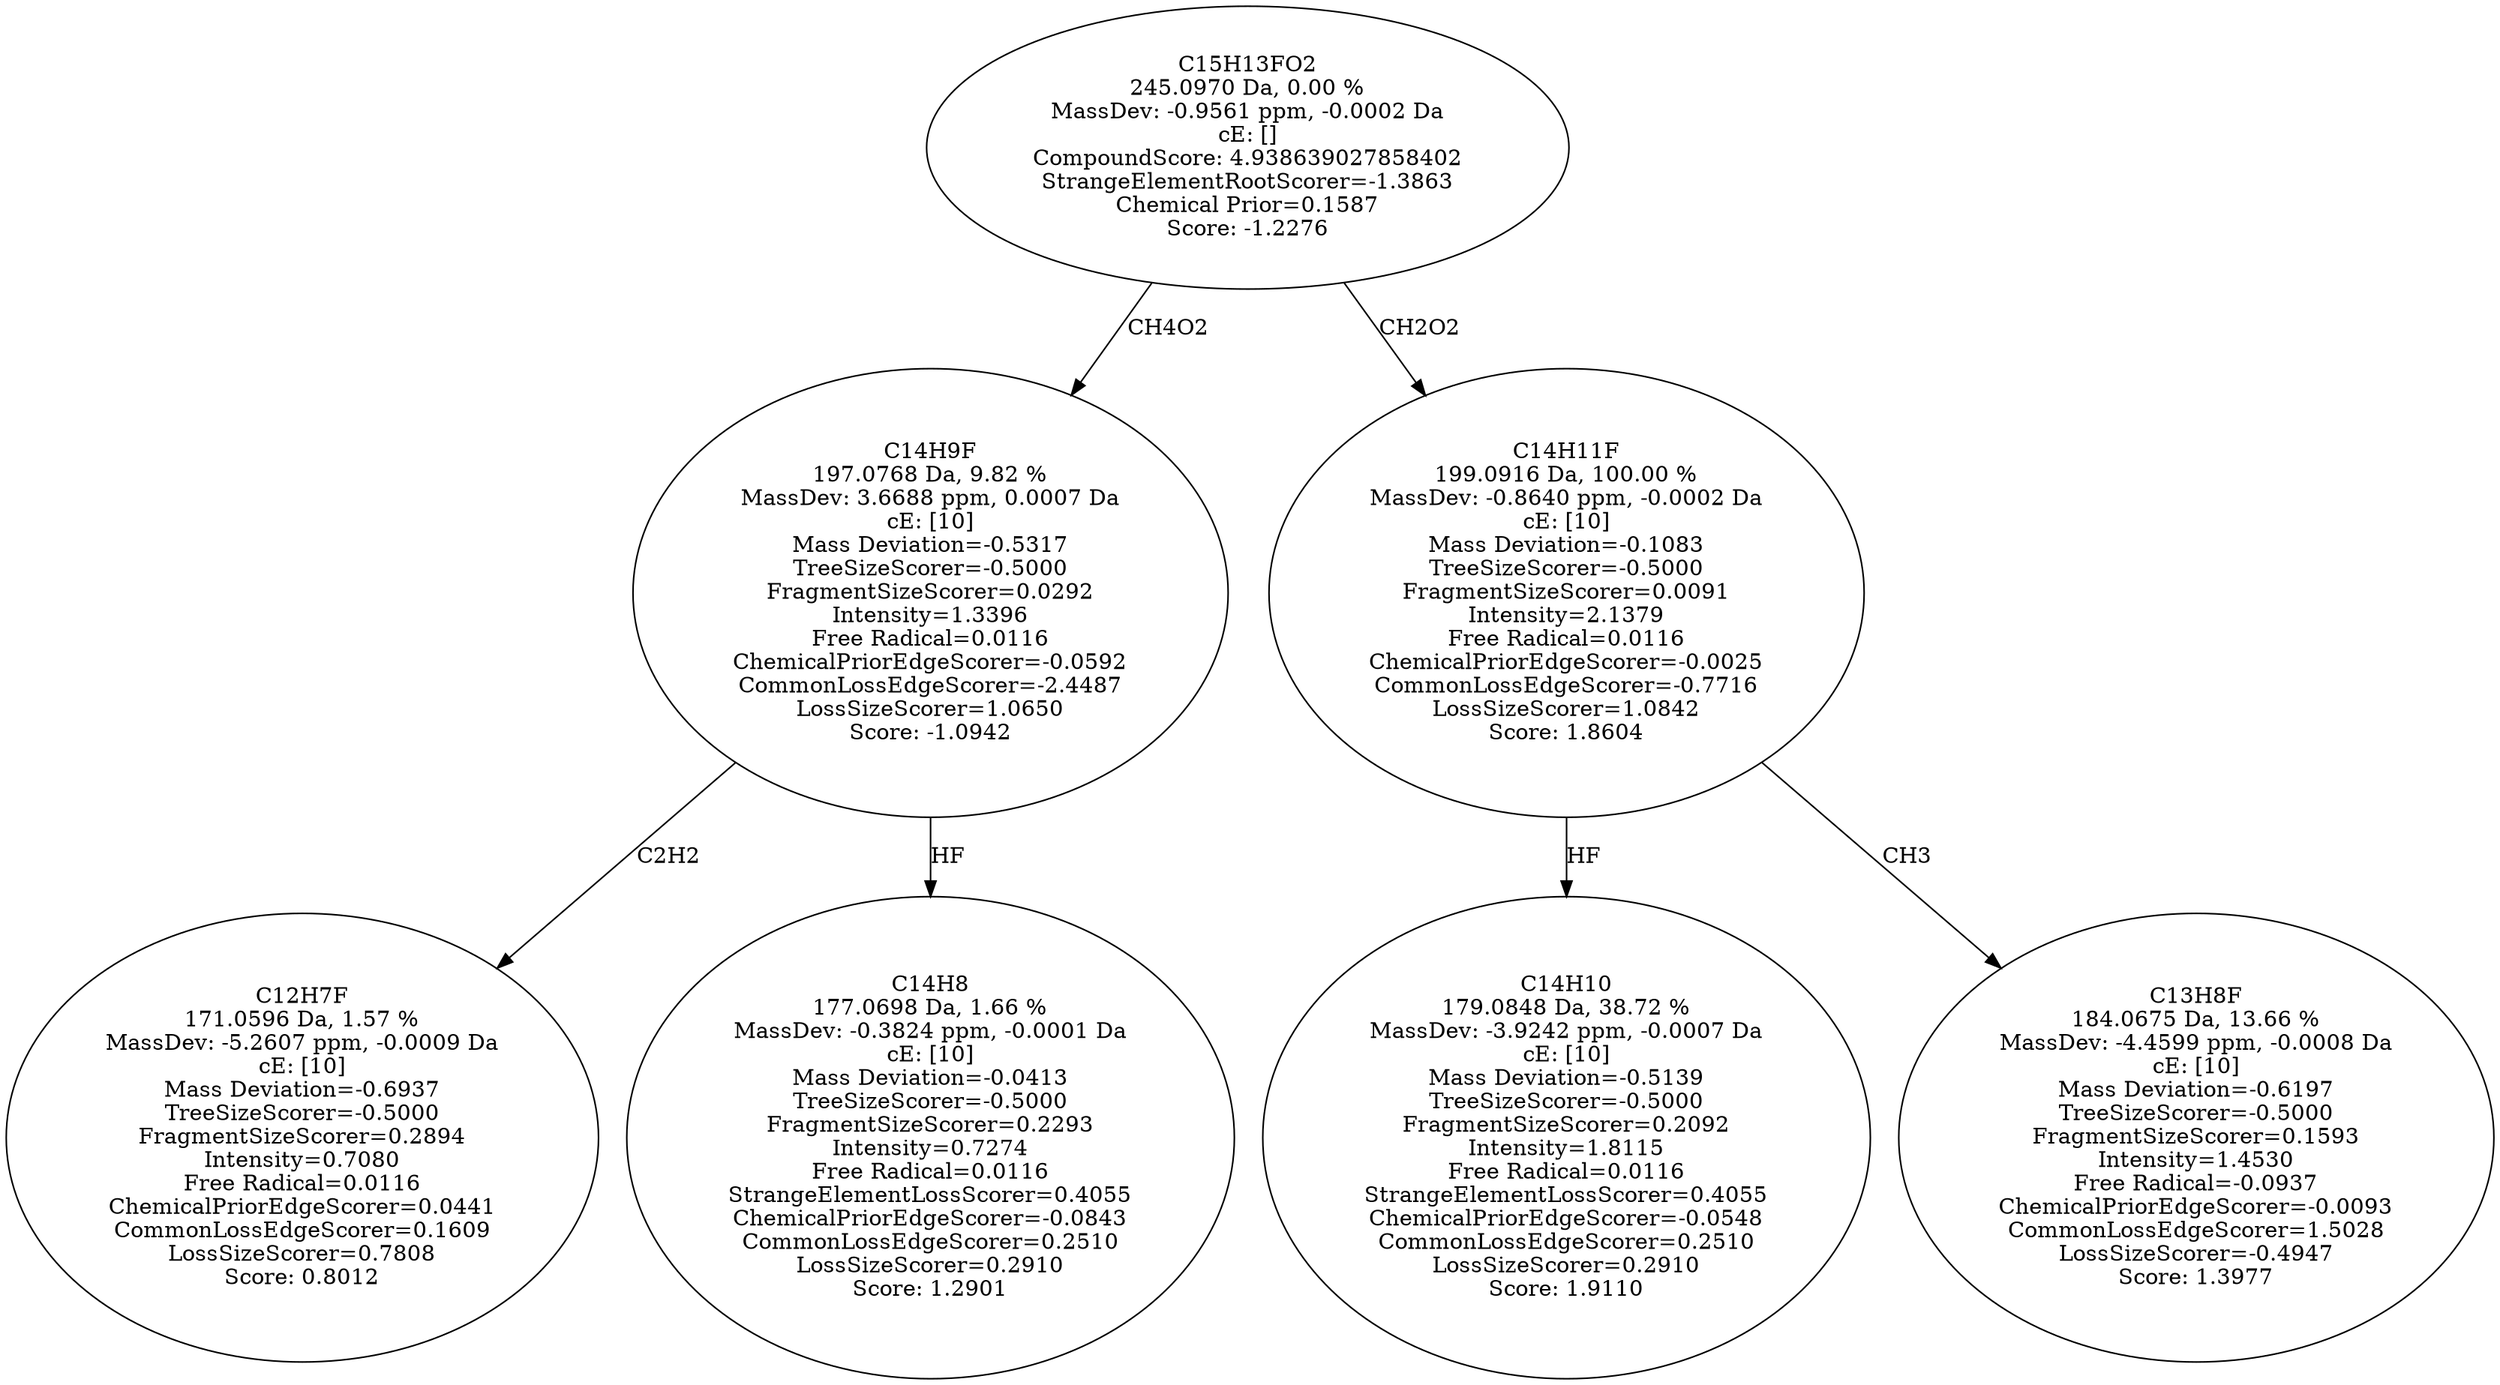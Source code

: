 strict digraph {
v1 [label="C12H7F\n171.0596 Da, 1.57 %\nMassDev: -5.2607 ppm, -0.0009 Da\ncE: [10]\nMass Deviation=-0.6937\nTreeSizeScorer=-0.5000\nFragmentSizeScorer=0.2894\nIntensity=0.7080\nFree Radical=0.0116\nChemicalPriorEdgeScorer=0.0441\nCommonLossEdgeScorer=0.1609\nLossSizeScorer=0.7808\nScore: 0.8012"];
v2 [label="C14H8\n177.0698 Da, 1.66 %\nMassDev: -0.3824 ppm, -0.0001 Da\ncE: [10]\nMass Deviation=-0.0413\nTreeSizeScorer=-0.5000\nFragmentSizeScorer=0.2293\nIntensity=0.7274\nFree Radical=0.0116\nStrangeElementLossScorer=0.4055\nChemicalPriorEdgeScorer=-0.0843\nCommonLossEdgeScorer=0.2510\nLossSizeScorer=0.2910\nScore: 1.2901"];
v3 [label="C14H9F\n197.0768 Da, 9.82 %\nMassDev: 3.6688 ppm, 0.0007 Da\ncE: [10]\nMass Deviation=-0.5317\nTreeSizeScorer=-0.5000\nFragmentSizeScorer=0.0292\nIntensity=1.3396\nFree Radical=0.0116\nChemicalPriorEdgeScorer=-0.0592\nCommonLossEdgeScorer=-2.4487\nLossSizeScorer=1.0650\nScore: -1.0942"];
v4 [label="C14H10\n179.0848 Da, 38.72 %\nMassDev: -3.9242 ppm, -0.0007 Da\ncE: [10]\nMass Deviation=-0.5139\nTreeSizeScorer=-0.5000\nFragmentSizeScorer=0.2092\nIntensity=1.8115\nFree Radical=0.0116\nStrangeElementLossScorer=0.4055\nChemicalPriorEdgeScorer=-0.0548\nCommonLossEdgeScorer=0.2510\nLossSizeScorer=0.2910\nScore: 1.9110"];
v5 [label="C13H8F\n184.0675 Da, 13.66 %\nMassDev: -4.4599 ppm, -0.0008 Da\ncE: [10]\nMass Deviation=-0.6197\nTreeSizeScorer=-0.5000\nFragmentSizeScorer=0.1593\nIntensity=1.4530\nFree Radical=-0.0937\nChemicalPriorEdgeScorer=-0.0093\nCommonLossEdgeScorer=1.5028\nLossSizeScorer=-0.4947\nScore: 1.3977"];
v6 [label="C14H11F\n199.0916 Da, 100.00 %\nMassDev: -0.8640 ppm, -0.0002 Da\ncE: [10]\nMass Deviation=-0.1083\nTreeSizeScorer=-0.5000\nFragmentSizeScorer=0.0091\nIntensity=2.1379\nFree Radical=0.0116\nChemicalPriorEdgeScorer=-0.0025\nCommonLossEdgeScorer=-0.7716\nLossSizeScorer=1.0842\nScore: 1.8604"];
v7 [label="C15H13FO2\n245.0970 Da, 0.00 %\nMassDev: -0.9561 ppm, -0.0002 Da\ncE: []\nCompoundScore: 4.938639027858402\nStrangeElementRootScorer=-1.3863\nChemical Prior=0.1587\nScore: -1.2276"];
v3 -> v1 [label="C2H2"];
v3 -> v2 [label="HF"];
v7 -> v3 [label="CH4O2"];
v6 -> v4 [label="HF"];
v6 -> v5 [label="CH3"];
v7 -> v6 [label="CH2O2"];
}